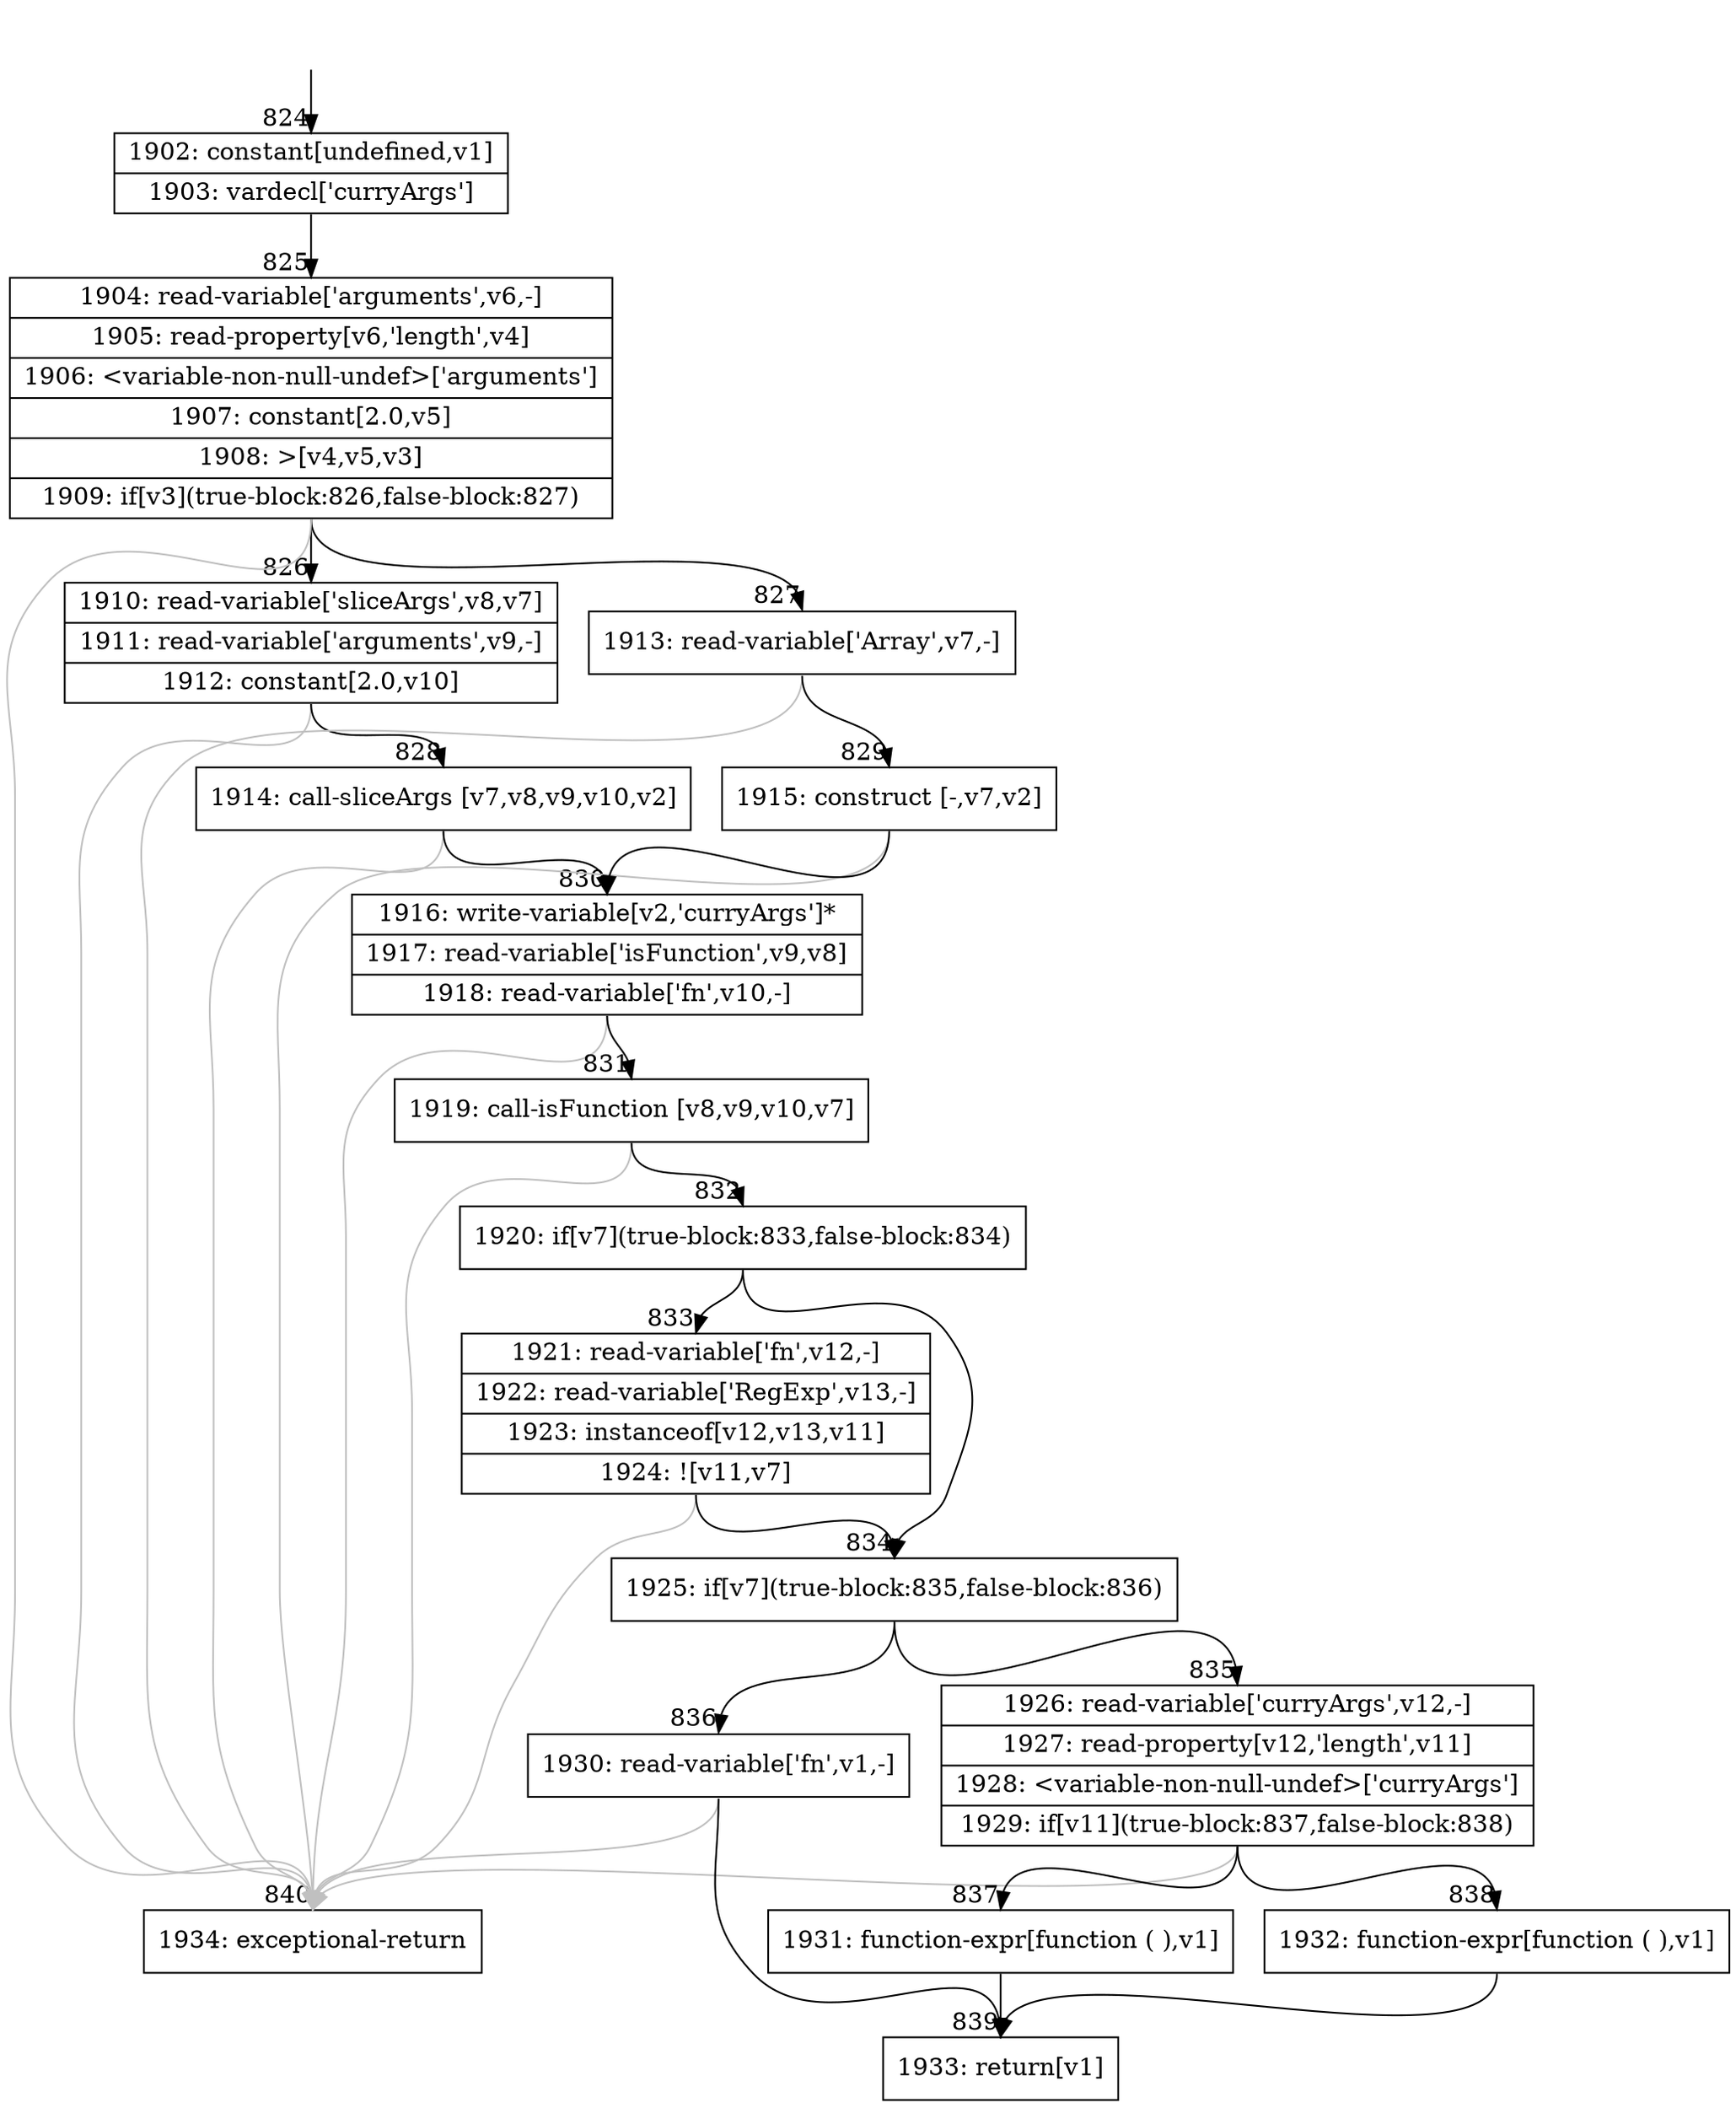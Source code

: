 digraph {
rankdir="TD"
BB_entry60[shape=none,label=""];
BB_entry60 -> BB824 [tailport=s, headport=n, headlabel="    824"]
BB824 [shape=record label="{1902: constant[undefined,v1]|1903: vardecl['curryArgs']}" ] 
BB824 -> BB825 [tailport=s, headport=n, headlabel="      825"]
BB825 [shape=record label="{1904: read-variable['arguments',v6,-]|1905: read-property[v6,'length',v4]|1906: \<variable-non-null-undef\>['arguments']|1907: constant[2.0,v5]|1908: \>[v4,v5,v3]|1909: if[v3](true-block:826,false-block:827)}" ] 
BB825 -> BB826 [tailport=s, headport=n, headlabel="      826"]
BB825 -> BB827 [tailport=s, headport=n, headlabel="      827"]
BB825 -> BB840 [tailport=s, headport=n, color=gray, headlabel="      840"]
BB826 [shape=record label="{1910: read-variable['sliceArgs',v8,v7]|1911: read-variable['arguments',v9,-]|1912: constant[2.0,v10]}" ] 
BB826 -> BB828 [tailport=s, headport=n, headlabel="      828"]
BB826 -> BB840 [tailport=s, headport=n, color=gray]
BB827 [shape=record label="{1913: read-variable['Array',v7,-]}" ] 
BB827 -> BB829 [tailport=s, headport=n, headlabel="      829"]
BB827 -> BB840 [tailport=s, headport=n, color=gray]
BB828 [shape=record label="{1914: call-sliceArgs [v7,v8,v9,v10,v2]}" ] 
BB828 -> BB830 [tailport=s, headport=n, headlabel="      830"]
BB828 -> BB840 [tailport=s, headport=n, color=gray]
BB829 [shape=record label="{1915: construct [-,v7,v2]}" ] 
BB829 -> BB830 [tailport=s, headport=n]
BB829 -> BB840 [tailport=s, headport=n, color=gray]
BB830 [shape=record label="{1916: write-variable[v2,'curryArgs']*|1917: read-variable['isFunction',v9,v8]|1918: read-variable['fn',v10,-]}" ] 
BB830 -> BB831 [tailport=s, headport=n, headlabel="      831"]
BB830 -> BB840 [tailport=s, headport=n, color=gray]
BB831 [shape=record label="{1919: call-isFunction [v8,v9,v10,v7]}" ] 
BB831 -> BB832 [tailport=s, headport=n, headlabel="      832"]
BB831 -> BB840 [tailport=s, headport=n, color=gray]
BB832 [shape=record label="{1920: if[v7](true-block:833,false-block:834)}" ] 
BB832 -> BB834 [tailport=s, headport=n, headlabel="      834"]
BB832 -> BB833 [tailport=s, headport=n, headlabel="      833"]
BB833 [shape=record label="{1921: read-variable['fn',v12,-]|1922: read-variable['RegExp',v13,-]|1923: instanceof[v12,v13,v11]|1924: ![v11,v7]}" ] 
BB833 -> BB834 [tailport=s, headport=n]
BB833 -> BB840 [tailport=s, headport=n, color=gray]
BB834 [shape=record label="{1925: if[v7](true-block:835,false-block:836)}" ] 
BB834 -> BB835 [tailport=s, headport=n, headlabel="      835"]
BB834 -> BB836 [tailport=s, headport=n, headlabel="      836"]
BB835 [shape=record label="{1926: read-variable['curryArgs',v12,-]|1927: read-property[v12,'length',v11]|1928: \<variable-non-null-undef\>['curryArgs']|1929: if[v11](true-block:837,false-block:838)}" ] 
BB835 -> BB837 [tailport=s, headport=n, headlabel="      837"]
BB835 -> BB838 [tailport=s, headport=n, headlabel="      838"]
BB835 -> BB840 [tailport=s, headport=n, color=gray]
BB836 [shape=record label="{1930: read-variable['fn',v1,-]}" ] 
BB836 -> BB839 [tailport=s, headport=n, headlabel="      839"]
BB836 -> BB840 [tailport=s, headport=n, color=gray]
BB837 [shape=record label="{1931: function-expr[function ( ),v1]}" ] 
BB837 -> BB839 [tailport=s, headport=n]
BB838 [shape=record label="{1932: function-expr[function ( ),v1]}" ] 
BB838 -> BB839 [tailport=s, headport=n]
BB839 [shape=record label="{1933: return[v1]}" ] 
BB840 [shape=record label="{1934: exceptional-return}" ] 
//#$~ 1171
}
